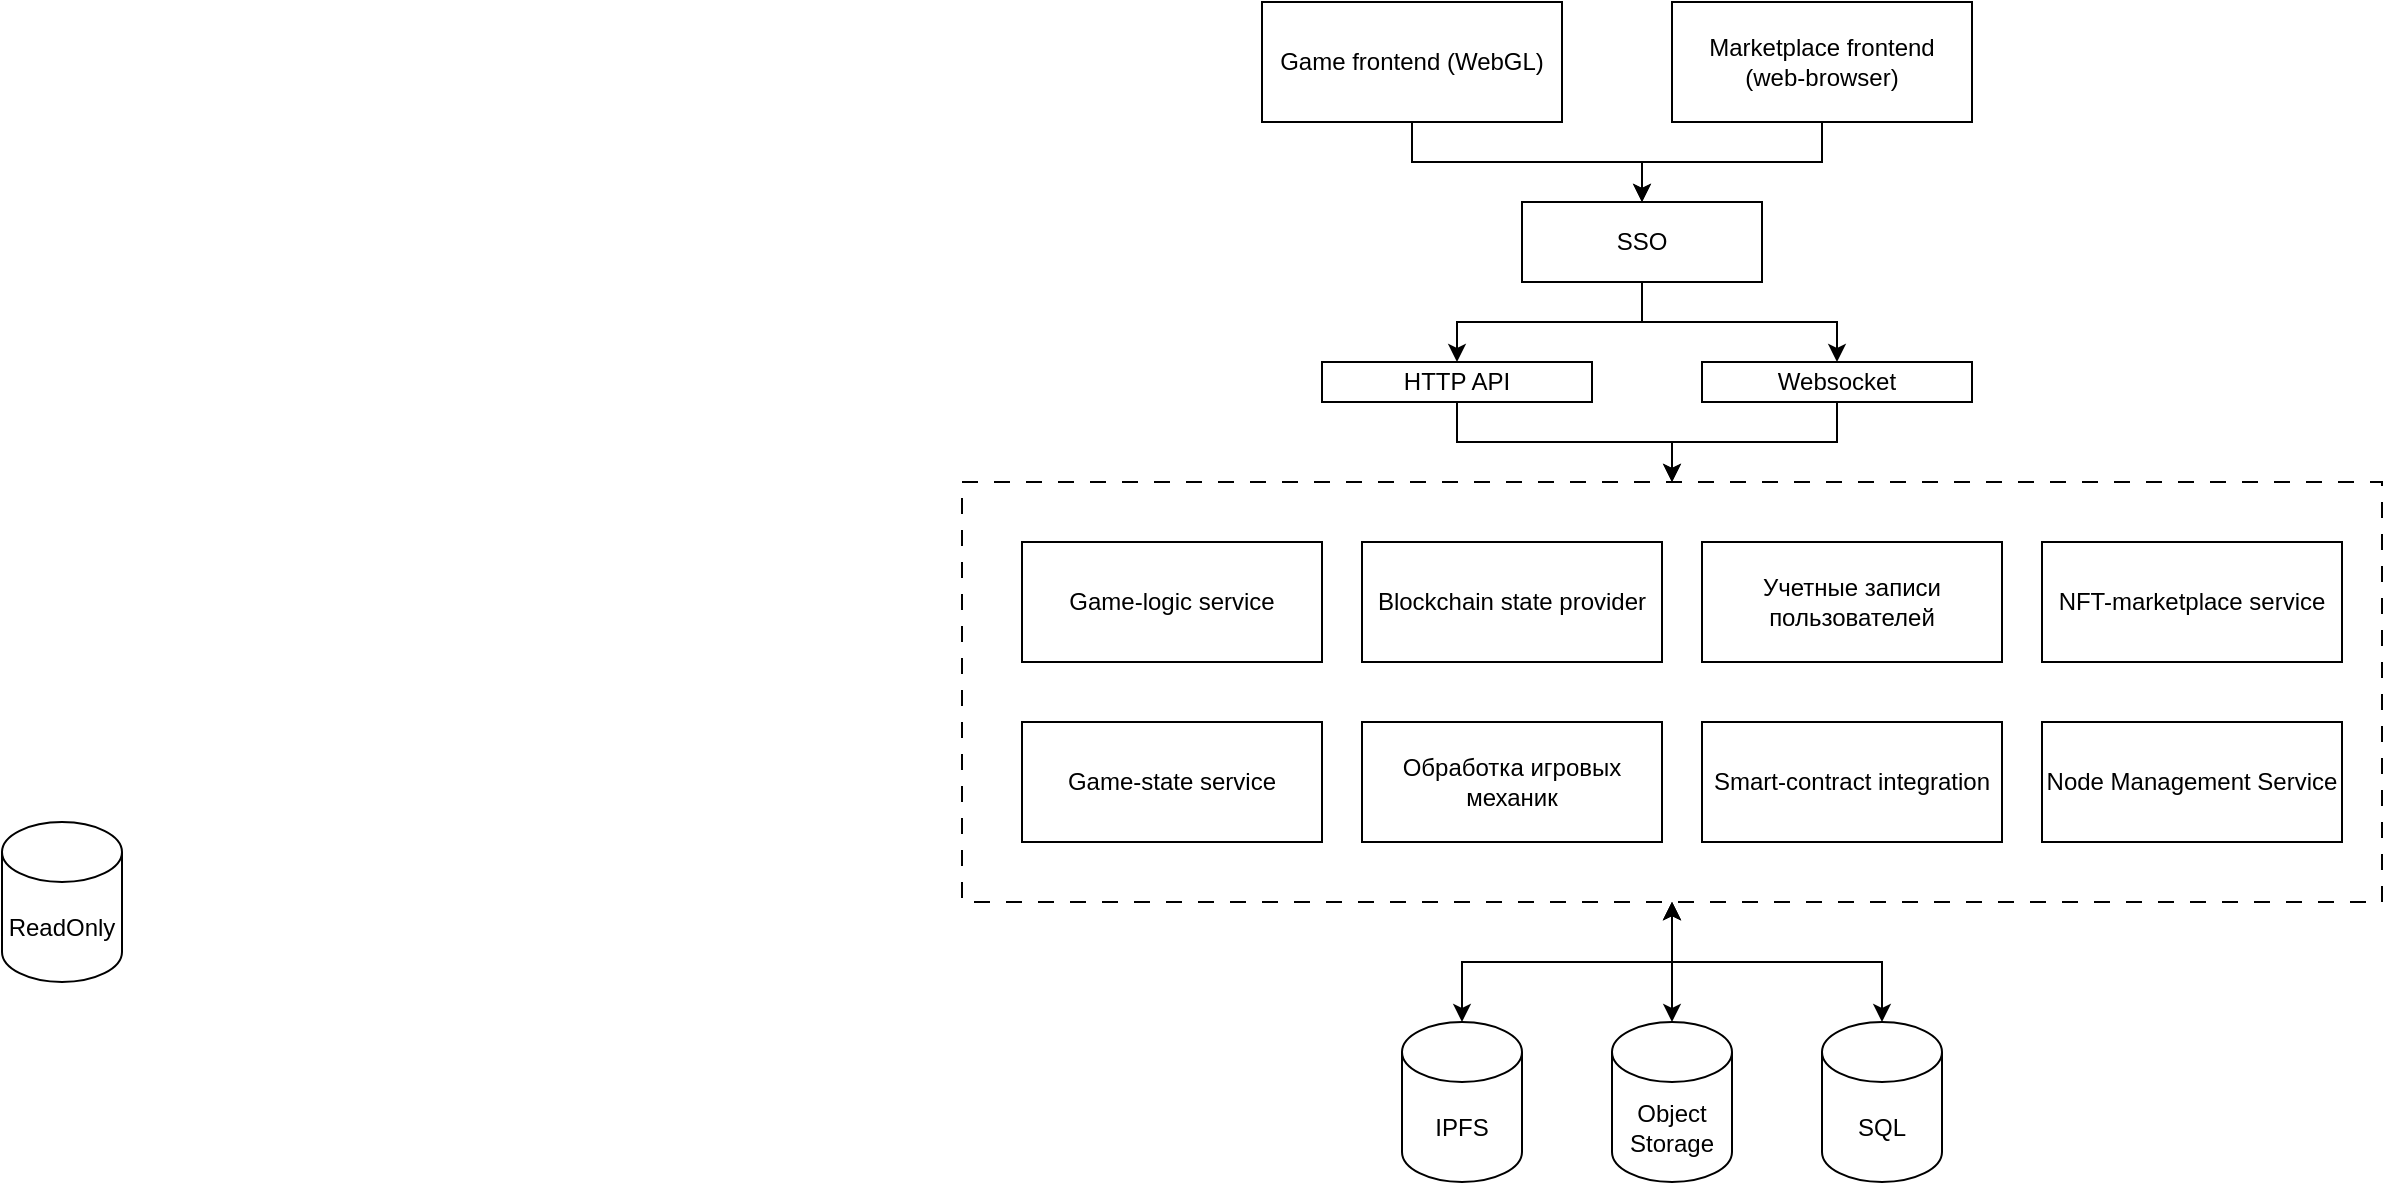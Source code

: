 <mxfile version="20.8.23" type="github">
  <diagram name="Страница 1" id="PqeBgnLbpA4RvhlEJzvI">
    <mxGraphModel dx="2603" dy="753" grid="1" gridSize="10" guides="1" tooltips="1" connect="1" arrows="1" fold="1" page="1" pageScale="1" pageWidth="1169" pageHeight="827" math="0" shadow="0">
      <root>
        <mxCell id="0" />
        <mxCell id="1" parent="0" />
        <mxCell id="SLxa5Ql-JvaU1fJUSNm6-17" style="edgeStyle=orthogonalEdgeStyle;rounded=0;orthogonalLoop=1;jettySize=auto;html=1;startArrow=classic;startFill=1;" parent="1" source="SLxa5Ql-JvaU1fJUSNm6-11" target="SLxa5Ql-JvaU1fJUSNm6-16" edge="1">
          <mxGeometry relative="1" as="geometry" />
        </mxCell>
        <mxCell id="SLxa5Ql-JvaU1fJUSNm6-11" value="" style="rounded=0;whiteSpace=wrap;html=1;dashed=1;dashPattern=8 8;" parent="1" vertex="1">
          <mxGeometry x="300" y="410" width="710" height="210" as="geometry" />
        </mxCell>
        <mxCell id="SLxa5Ql-JvaU1fJUSNm6-12" style="edgeStyle=orthogonalEdgeStyle;rounded=0;orthogonalLoop=1;jettySize=auto;html=1;" parent="1" source="SLxa5Ql-JvaU1fJUSNm6-1" target="SLxa5Ql-JvaU1fJUSNm6-11" edge="1">
          <mxGeometry relative="1" as="geometry" />
        </mxCell>
        <mxCell id="SLxa5Ql-JvaU1fJUSNm6-1" value="HTTP API" style="rounded=0;whiteSpace=wrap;html=1;" parent="1" vertex="1">
          <mxGeometry x="480" y="350" width="135" height="20" as="geometry" />
        </mxCell>
        <mxCell id="SLxa5Ql-JvaU1fJUSNm6-2" value="SSO" style="rounded=0;whiteSpace=wrap;html=1;" parent="1" vertex="1">
          <mxGeometry x="580" y="270" width="120" height="40" as="geometry" />
        </mxCell>
        <mxCell id="SLxa5Ql-JvaU1fJUSNm6-3" value="Game-logic service" style="rounded=0;whiteSpace=wrap;html=1;" parent="1" vertex="1">
          <mxGeometry x="330" y="440" width="150" height="60" as="geometry" />
        </mxCell>
        <mxCell id="SLxa5Ql-JvaU1fJUSNm6-5" style="edgeStyle=orthogonalEdgeStyle;rounded=0;orthogonalLoop=1;jettySize=auto;html=1;" parent="1" source="SLxa5Ql-JvaU1fJUSNm6-2" target="SLxa5Ql-JvaU1fJUSNm6-1" edge="1">
          <mxGeometry relative="1" as="geometry" />
        </mxCell>
        <mxCell id="SLxa5Ql-JvaU1fJUSNm6-7" style="edgeStyle=orthogonalEdgeStyle;rounded=0;orthogonalLoop=1;jettySize=auto;html=1;exitX=0.5;exitY=1;exitDx=0;exitDy=0;" parent="1" source="SLxa5Ql-JvaU1fJUSNm6-2" target="SLxa5Ql-JvaU1fJUSNm6-6" edge="1">
          <mxGeometry relative="1" as="geometry" />
        </mxCell>
        <mxCell id="SLxa5Ql-JvaU1fJUSNm6-9" style="edgeStyle=orthogonalEdgeStyle;rounded=0;orthogonalLoop=1;jettySize=auto;html=1;" parent="1" source="SLxa5Ql-JvaU1fJUSNm6-4" target="SLxa5Ql-JvaU1fJUSNm6-2" edge="1">
          <mxGeometry relative="1" as="geometry" />
        </mxCell>
        <mxCell id="SLxa5Ql-JvaU1fJUSNm6-4" value="Game frontend (WebGL)" style="rounded=0;whiteSpace=wrap;html=1;" parent="1" vertex="1">
          <mxGeometry x="450" y="170" width="150" height="60" as="geometry" />
        </mxCell>
        <mxCell id="SLxa5Ql-JvaU1fJUSNm6-13" style="edgeStyle=orthogonalEdgeStyle;rounded=0;orthogonalLoop=1;jettySize=auto;html=1;entryX=0.5;entryY=0;entryDx=0;entryDy=0;" parent="1" source="SLxa5Ql-JvaU1fJUSNm6-6" target="SLxa5Ql-JvaU1fJUSNm6-11" edge="1">
          <mxGeometry relative="1" as="geometry" />
        </mxCell>
        <mxCell id="SLxa5Ql-JvaU1fJUSNm6-6" value="Websocket" style="rounded=0;whiteSpace=wrap;html=1;" parent="1" vertex="1">
          <mxGeometry x="670" y="350" width="135" height="20" as="geometry" />
        </mxCell>
        <mxCell id="SLxa5Ql-JvaU1fJUSNm6-10" style="edgeStyle=orthogonalEdgeStyle;rounded=0;orthogonalLoop=1;jettySize=auto;html=1;" parent="1" source="SLxa5Ql-JvaU1fJUSNm6-8" target="SLxa5Ql-JvaU1fJUSNm6-2" edge="1">
          <mxGeometry relative="1" as="geometry" />
        </mxCell>
        <mxCell id="SLxa5Ql-JvaU1fJUSNm6-8" value="Marketplace frontend &lt;br&gt;(web-browser)" style="rounded=0;whiteSpace=wrap;html=1;" parent="1" vertex="1">
          <mxGeometry x="655" y="170" width="150" height="60" as="geometry" />
        </mxCell>
        <mxCell id="SLxa5Ql-JvaU1fJUSNm6-14" value="Blockchain state provider" style="rounded=0;whiteSpace=wrap;html=1;" parent="1" vertex="1">
          <mxGeometry x="500" y="440" width="150" height="60" as="geometry" />
        </mxCell>
        <mxCell id="SLxa5Ql-JvaU1fJUSNm6-16" value="SQL" style="shape=cylinder3;whiteSpace=wrap;html=1;boundedLbl=1;backgroundOutline=1;size=15;" parent="1" vertex="1">
          <mxGeometry x="730" y="680" width="60" height="80" as="geometry" />
        </mxCell>
        <mxCell id="SLxa5Ql-JvaU1fJUSNm6-18" value="ReadOnly" style="shape=cylinder3;whiteSpace=wrap;html=1;boundedLbl=1;backgroundOutline=1;size=15;" parent="1" vertex="1">
          <mxGeometry x="-180" y="580" width="60" height="80" as="geometry" />
        </mxCell>
        <mxCell id="SLxa5Ql-JvaU1fJUSNm6-21" style="edgeStyle=orthogonalEdgeStyle;rounded=0;orthogonalLoop=1;jettySize=auto;html=1;startArrow=classic;startFill=1;" parent="1" source="SLxa5Ql-JvaU1fJUSNm6-23" target="SLxa5Ql-JvaU1fJUSNm6-11" edge="1">
          <mxGeometry relative="1" as="geometry">
            <mxPoint x="550.03" y="920" as="sourcePoint" />
          </mxGeometry>
        </mxCell>
        <mxCell id="SLxa5Ql-JvaU1fJUSNm6-23" value="Object Storage" style="shape=cylinder3;whiteSpace=wrap;html=1;boundedLbl=1;backgroundOutline=1;size=15;" parent="1" vertex="1">
          <mxGeometry x="625" y="680" width="60" height="80" as="geometry" />
        </mxCell>
        <mxCell id="SLxa5Ql-JvaU1fJUSNm6-26" style="edgeStyle=orthogonalEdgeStyle;rounded=0;orthogonalLoop=1;jettySize=auto;html=1;startArrow=classic;startFill=1;" parent="1" source="SLxa5Ql-JvaU1fJUSNm6-24" target="SLxa5Ql-JvaU1fJUSNm6-11" edge="1">
          <mxGeometry relative="1" as="geometry" />
        </mxCell>
        <mxCell id="SLxa5Ql-JvaU1fJUSNm6-24" value="IPFS" style="shape=cylinder3;whiteSpace=wrap;html=1;boundedLbl=1;backgroundOutline=1;size=15;" parent="1" vertex="1">
          <mxGeometry x="520" y="680" width="60" height="80" as="geometry" />
        </mxCell>
        <mxCell id="Iyg-nn4IrddJeuD03s7V-2" value="Учетные записи пользователей" style="rounded=0;whiteSpace=wrap;html=1;" parent="1" vertex="1">
          <mxGeometry x="670" y="440" width="150" height="60" as="geometry" />
        </mxCell>
        <mxCell id="Iyg-nn4IrddJeuD03s7V-3" value="Game-state service" style="rounded=0;whiteSpace=wrap;html=1;" parent="1" vertex="1">
          <mxGeometry x="330" y="530" width="150" height="60" as="geometry" />
        </mxCell>
        <mxCell id="Iyg-nn4IrddJeuD03s7V-4" value="Обработка игровых механик" style="rounded=0;whiteSpace=wrap;html=1;" parent="1" vertex="1">
          <mxGeometry x="500" y="530" width="150" height="60" as="geometry" />
        </mxCell>
        <mxCell id="khRBeNBKi5jzm4rYXcew-1" value="Smart-contract integration" style="rounded=0;whiteSpace=wrap;html=1;" vertex="1" parent="1">
          <mxGeometry x="670" y="530" width="150" height="60" as="geometry" />
        </mxCell>
        <mxCell id="khRBeNBKi5jzm4rYXcew-2" value="NFT-marketplace service" style="rounded=0;whiteSpace=wrap;html=1;" vertex="1" parent="1">
          <mxGeometry x="840" y="440" width="150" height="60" as="geometry" />
        </mxCell>
        <mxCell id="khRBeNBKi5jzm4rYXcew-4" value="Node Management Service" style="rounded=0;whiteSpace=wrap;html=1;" vertex="1" parent="1">
          <mxGeometry x="840" y="530" width="150" height="60" as="geometry" />
        </mxCell>
      </root>
    </mxGraphModel>
  </diagram>
</mxfile>
